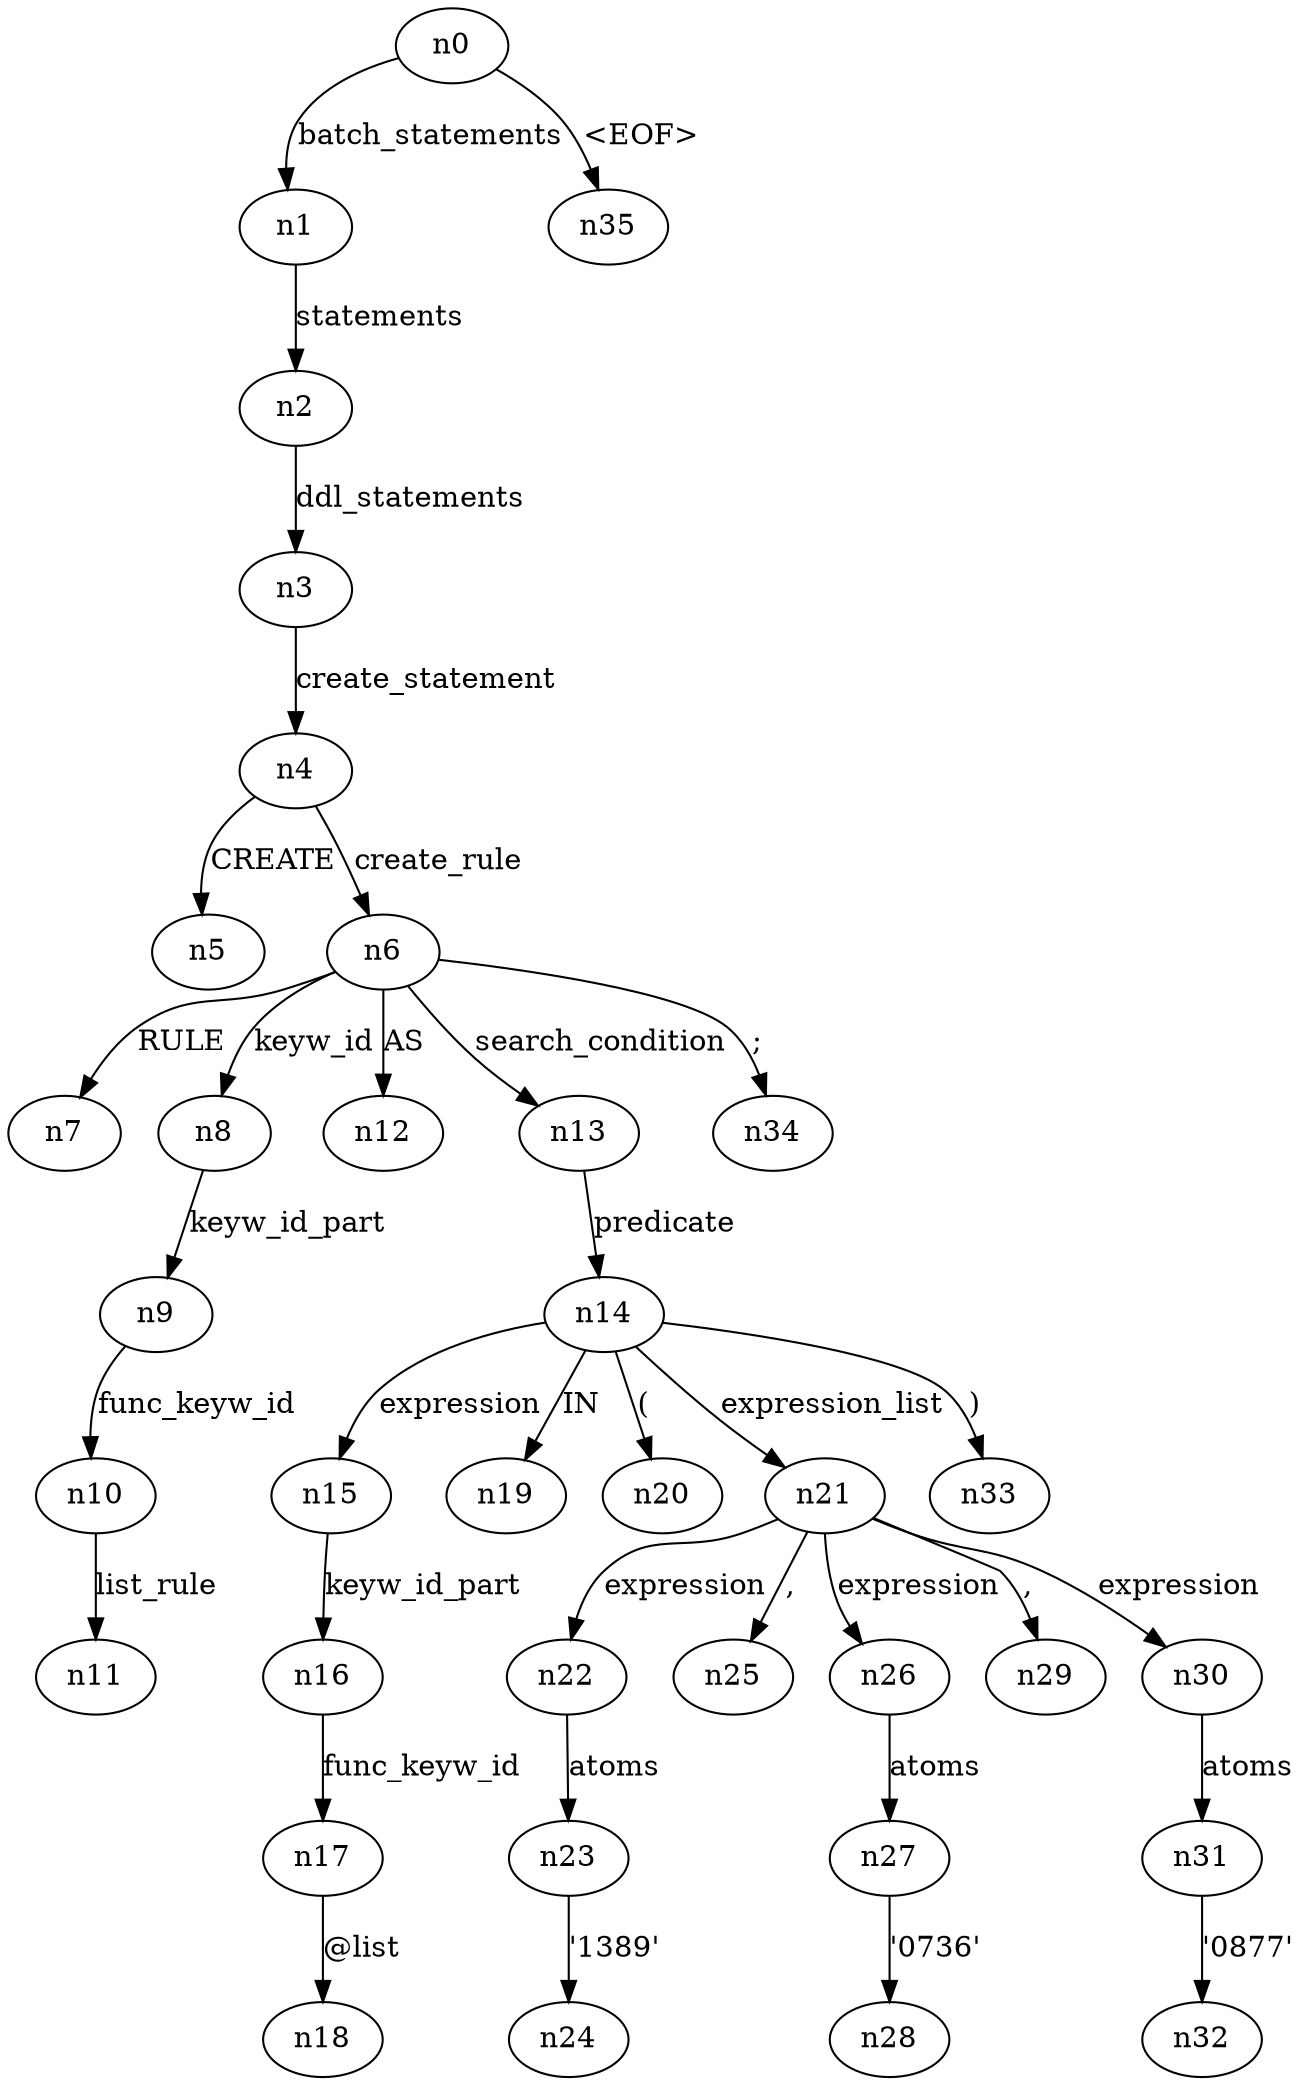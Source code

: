 digraph ParseTree {
  n0 -> n1 [label="batch_statements"];
  n1 -> n2 [label="statements"];
  n2 -> n3 [label="ddl_statements"];
  n3 -> n4 [label="create_statement"];
  n4 -> n5 [label="CREATE"];
  n4 -> n6 [label="create_rule"];
  n6 -> n7 [label="RULE"];
  n6 -> n8 [label="keyw_id"];
  n8 -> n9 [label="keyw_id_part"];
  n9 -> n10 [label="func_keyw_id"];
  n10 -> n11 [label="list_rule"];
  n6 -> n12 [label="AS"];
  n6 -> n13 [label="search_condition"];
  n13 -> n14 [label="predicate"];
  n14 -> n15 [label="expression"];
  n15 -> n16 [label="keyw_id_part"];
  n16 -> n17 [label="func_keyw_id"];
  n17 -> n18 [label="@list"];
  n14 -> n19 [label="IN"];
  n14 -> n20 [label="("];
  n14 -> n21 [label="expression_list"];
  n21 -> n22 [label="expression"];
  n22 -> n23 [label="atoms"];
  n23 -> n24 [label="'1389'"];
  n21 -> n25 [label=","];
  n21 -> n26 [label="expression"];
  n26 -> n27 [label="atoms"];
  n27 -> n28 [label="'0736'"];
  n21 -> n29 [label=","];
  n21 -> n30 [label="expression"];
  n30 -> n31 [label="atoms"];
  n31 -> n32 [label="'0877'"];
  n14 -> n33 [label=")"];
  n6 -> n34 [label=";"];
  n0 -> n35 [label="<EOF>"];
}